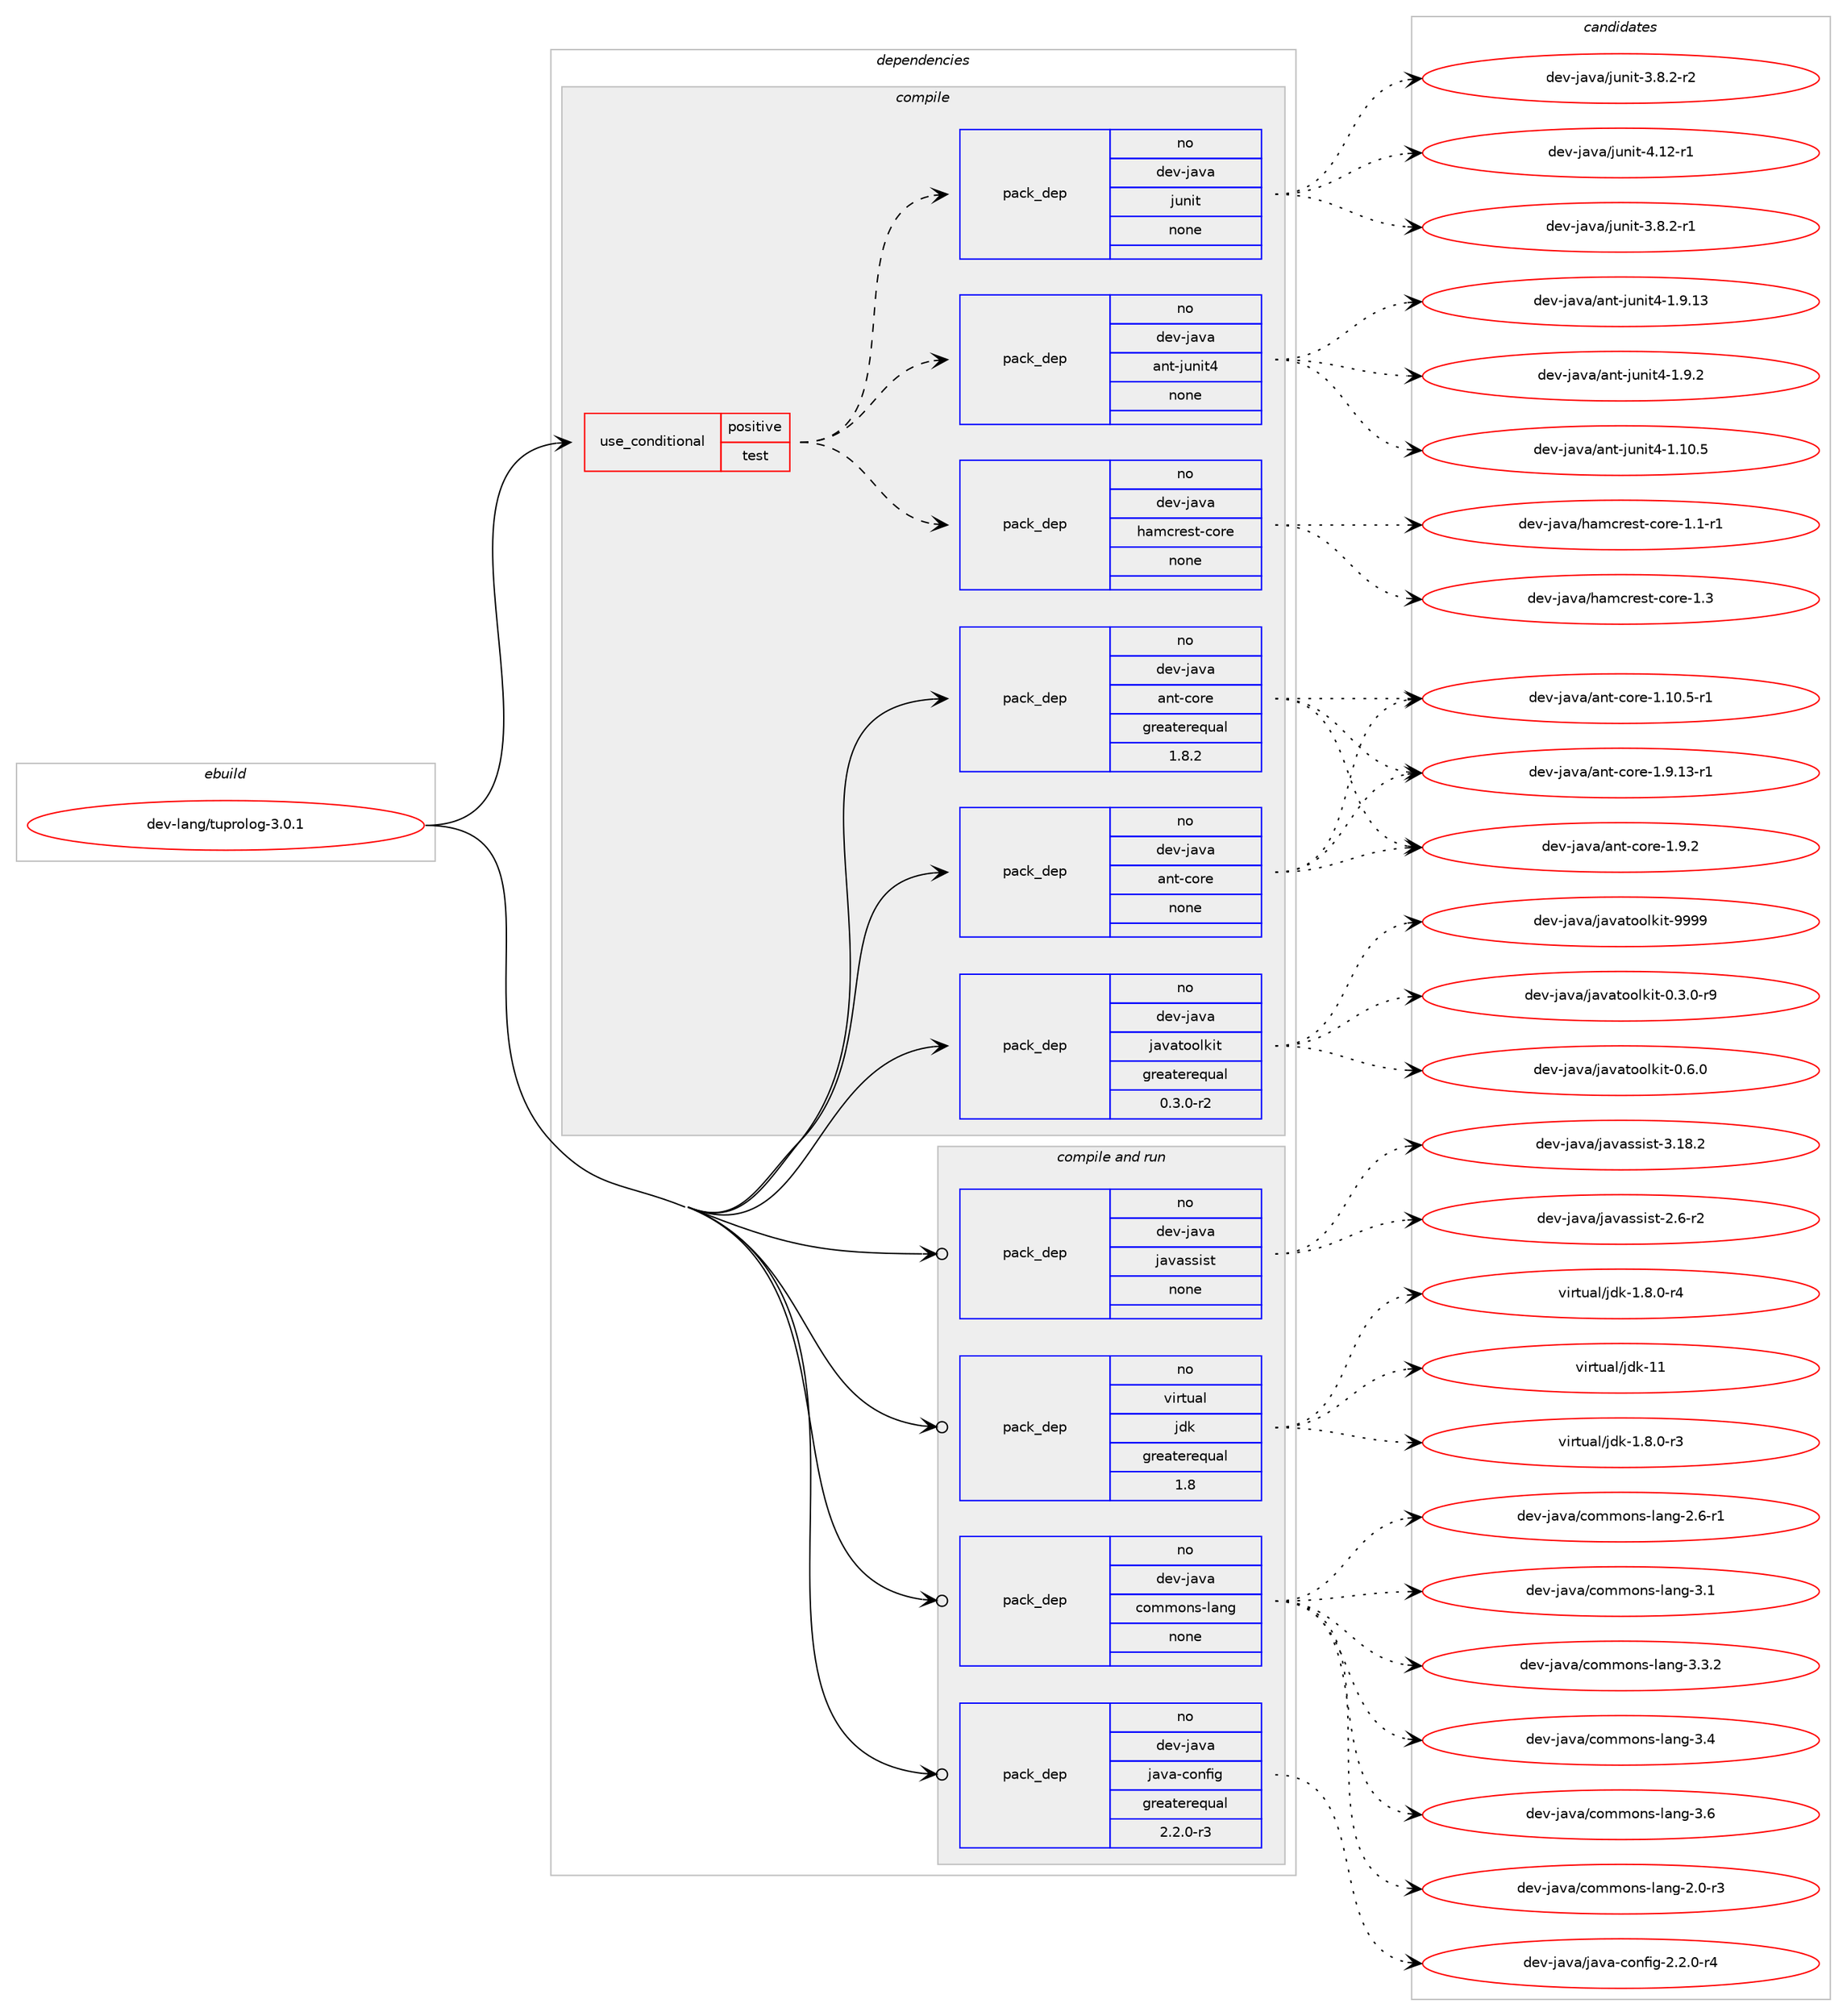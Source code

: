 digraph prolog {

# *************
# Graph options
# *************

newrank=true;
concentrate=true;
compound=true;
graph [rankdir=LR,fontname=Helvetica,fontsize=10,ranksep=1.5];#, ranksep=2.5, nodesep=0.2];
edge  [arrowhead=vee];
node  [fontname=Helvetica,fontsize=10];

# **********
# The ebuild
# **********

subgraph cluster_leftcol {
color=gray;
rank=same;
label=<<i>ebuild</i>>;
id [label="dev-lang/tuprolog-3.0.1", color=red, width=4, href="../dev-lang/tuprolog-3.0.1.svg"];
}

# ****************
# The dependencies
# ****************

subgraph cluster_midcol {
color=gray;
label=<<i>dependencies</i>>;
subgraph cluster_compile {
fillcolor="#eeeeee";
style=filled;
label=<<i>compile</i>>;
subgraph cond365042 {
dependency1363367 [label=<<TABLE BORDER="0" CELLBORDER="1" CELLSPACING="0" CELLPADDING="4"><TR><TD ROWSPAN="3" CELLPADDING="10">use_conditional</TD></TR><TR><TD>positive</TD></TR><TR><TD>test</TD></TR></TABLE>>, shape=none, color=red];
subgraph pack975692 {
dependency1363368 [label=<<TABLE BORDER="0" CELLBORDER="1" CELLSPACING="0" CELLPADDING="4" WIDTH="220"><TR><TD ROWSPAN="6" CELLPADDING="30">pack_dep</TD></TR><TR><TD WIDTH="110">no</TD></TR><TR><TD>dev-java</TD></TR><TR><TD>ant-junit4</TD></TR><TR><TD>none</TD></TR><TR><TD></TD></TR></TABLE>>, shape=none, color=blue];
}
dependency1363367:e -> dependency1363368:w [weight=20,style="dashed",arrowhead="vee"];
subgraph pack975693 {
dependency1363369 [label=<<TABLE BORDER="0" CELLBORDER="1" CELLSPACING="0" CELLPADDING="4" WIDTH="220"><TR><TD ROWSPAN="6" CELLPADDING="30">pack_dep</TD></TR><TR><TD WIDTH="110">no</TD></TR><TR><TD>dev-java</TD></TR><TR><TD>junit</TD></TR><TR><TD>none</TD></TR><TR><TD></TD></TR></TABLE>>, shape=none, color=blue];
}
dependency1363367:e -> dependency1363369:w [weight=20,style="dashed",arrowhead="vee"];
subgraph pack975694 {
dependency1363370 [label=<<TABLE BORDER="0" CELLBORDER="1" CELLSPACING="0" CELLPADDING="4" WIDTH="220"><TR><TD ROWSPAN="6" CELLPADDING="30">pack_dep</TD></TR><TR><TD WIDTH="110">no</TD></TR><TR><TD>dev-java</TD></TR><TR><TD>hamcrest-core</TD></TR><TR><TD>none</TD></TR><TR><TD></TD></TR></TABLE>>, shape=none, color=blue];
}
dependency1363367:e -> dependency1363370:w [weight=20,style="dashed",arrowhead="vee"];
}
id:e -> dependency1363367:w [weight=20,style="solid",arrowhead="vee"];
subgraph pack975695 {
dependency1363371 [label=<<TABLE BORDER="0" CELLBORDER="1" CELLSPACING="0" CELLPADDING="4" WIDTH="220"><TR><TD ROWSPAN="6" CELLPADDING="30">pack_dep</TD></TR><TR><TD WIDTH="110">no</TD></TR><TR><TD>dev-java</TD></TR><TR><TD>ant-core</TD></TR><TR><TD>greaterequal</TD></TR><TR><TD>1.8.2</TD></TR></TABLE>>, shape=none, color=blue];
}
id:e -> dependency1363371:w [weight=20,style="solid",arrowhead="vee"];
subgraph pack975696 {
dependency1363372 [label=<<TABLE BORDER="0" CELLBORDER="1" CELLSPACING="0" CELLPADDING="4" WIDTH="220"><TR><TD ROWSPAN="6" CELLPADDING="30">pack_dep</TD></TR><TR><TD WIDTH="110">no</TD></TR><TR><TD>dev-java</TD></TR><TR><TD>ant-core</TD></TR><TR><TD>none</TD></TR><TR><TD></TD></TR></TABLE>>, shape=none, color=blue];
}
id:e -> dependency1363372:w [weight=20,style="solid",arrowhead="vee"];
subgraph pack975697 {
dependency1363373 [label=<<TABLE BORDER="0" CELLBORDER="1" CELLSPACING="0" CELLPADDING="4" WIDTH="220"><TR><TD ROWSPAN="6" CELLPADDING="30">pack_dep</TD></TR><TR><TD WIDTH="110">no</TD></TR><TR><TD>dev-java</TD></TR><TR><TD>javatoolkit</TD></TR><TR><TD>greaterequal</TD></TR><TR><TD>0.3.0-r2</TD></TR></TABLE>>, shape=none, color=blue];
}
id:e -> dependency1363373:w [weight=20,style="solid",arrowhead="vee"];
}
subgraph cluster_compileandrun {
fillcolor="#eeeeee";
style=filled;
label=<<i>compile and run</i>>;
subgraph pack975698 {
dependency1363374 [label=<<TABLE BORDER="0" CELLBORDER="1" CELLSPACING="0" CELLPADDING="4" WIDTH="220"><TR><TD ROWSPAN="6" CELLPADDING="30">pack_dep</TD></TR><TR><TD WIDTH="110">no</TD></TR><TR><TD>dev-java</TD></TR><TR><TD>commons-lang</TD></TR><TR><TD>none</TD></TR><TR><TD></TD></TR></TABLE>>, shape=none, color=blue];
}
id:e -> dependency1363374:w [weight=20,style="solid",arrowhead="odotvee"];
subgraph pack975699 {
dependency1363375 [label=<<TABLE BORDER="0" CELLBORDER="1" CELLSPACING="0" CELLPADDING="4" WIDTH="220"><TR><TD ROWSPAN="6" CELLPADDING="30">pack_dep</TD></TR><TR><TD WIDTH="110">no</TD></TR><TR><TD>dev-java</TD></TR><TR><TD>java-config</TD></TR><TR><TD>greaterequal</TD></TR><TR><TD>2.2.0-r3</TD></TR></TABLE>>, shape=none, color=blue];
}
id:e -> dependency1363375:w [weight=20,style="solid",arrowhead="odotvee"];
subgraph pack975700 {
dependency1363376 [label=<<TABLE BORDER="0" CELLBORDER="1" CELLSPACING="0" CELLPADDING="4" WIDTH="220"><TR><TD ROWSPAN="6" CELLPADDING="30">pack_dep</TD></TR><TR><TD WIDTH="110">no</TD></TR><TR><TD>dev-java</TD></TR><TR><TD>javassist</TD></TR><TR><TD>none</TD></TR><TR><TD></TD></TR></TABLE>>, shape=none, color=blue];
}
id:e -> dependency1363376:w [weight=20,style="solid",arrowhead="odotvee"];
subgraph pack975701 {
dependency1363377 [label=<<TABLE BORDER="0" CELLBORDER="1" CELLSPACING="0" CELLPADDING="4" WIDTH="220"><TR><TD ROWSPAN="6" CELLPADDING="30">pack_dep</TD></TR><TR><TD WIDTH="110">no</TD></TR><TR><TD>virtual</TD></TR><TR><TD>jdk</TD></TR><TR><TD>greaterequal</TD></TR><TR><TD>1.8</TD></TR></TABLE>>, shape=none, color=blue];
}
id:e -> dependency1363377:w [weight=20,style="solid",arrowhead="odotvee"];
}
subgraph cluster_run {
fillcolor="#eeeeee";
style=filled;
label=<<i>run</i>>;
}
}

# **************
# The candidates
# **************

subgraph cluster_choices {
rank=same;
color=gray;
label=<<i>candidates</i>>;

subgraph choice975692 {
color=black;
nodesep=1;
choice1001011184510697118974797110116451061171101051165245494649484653 [label="dev-java/ant-junit4-1.10.5", color=red, width=4,href="../dev-java/ant-junit4-1.10.5.svg"];
choice1001011184510697118974797110116451061171101051165245494657464951 [label="dev-java/ant-junit4-1.9.13", color=red, width=4,href="../dev-java/ant-junit4-1.9.13.svg"];
choice10010111845106971189747971101164510611711010511652454946574650 [label="dev-java/ant-junit4-1.9.2", color=red, width=4,href="../dev-java/ant-junit4-1.9.2.svg"];
dependency1363368:e -> choice1001011184510697118974797110116451061171101051165245494649484653:w [style=dotted,weight="100"];
dependency1363368:e -> choice1001011184510697118974797110116451061171101051165245494657464951:w [style=dotted,weight="100"];
dependency1363368:e -> choice10010111845106971189747971101164510611711010511652454946574650:w [style=dotted,weight="100"];
}
subgraph choice975693 {
color=black;
nodesep=1;
choice100101118451069711897471061171101051164551465646504511449 [label="dev-java/junit-3.8.2-r1", color=red, width=4,href="../dev-java/junit-3.8.2-r1.svg"];
choice100101118451069711897471061171101051164551465646504511450 [label="dev-java/junit-3.8.2-r2", color=red, width=4,href="../dev-java/junit-3.8.2-r2.svg"];
choice1001011184510697118974710611711010511645524649504511449 [label="dev-java/junit-4.12-r1", color=red, width=4,href="../dev-java/junit-4.12-r1.svg"];
dependency1363369:e -> choice100101118451069711897471061171101051164551465646504511449:w [style=dotted,weight="100"];
dependency1363369:e -> choice100101118451069711897471061171101051164551465646504511450:w [style=dotted,weight="100"];
dependency1363369:e -> choice1001011184510697118974710611711010511645524649504511449:w [style=dotted,weight="100"];
}
subgraph choice975694 {
color=black;
nodesep=1;
choice1001011184510697118974710497109991141011151164599111114101454946494511449 [label="dev-java/hamcrest-core-1.1-r1", color=red, width=4,href="../dev-java/hamcrest-core-1.1-r1.svg"];
choice100101118451069711897471049710999114101115116459911111410145494651 [label="dev-java/hamcrest-core-1.3", color=red, width=4,href="../dev-java/hamcrest-core-1.3.svg"];
dependency1363370:e -> choice1001011184510697118974710497109991141011151164599111114101454946494511449:w [style=dotted,weight="100"];
dependency1363370:e -> choice100101118451069711897471049710999114101115116459911111410145494651:w [style=dotted,weight="100"];
}
subgraph choice975695 {
color=black;
nodesep=1;
choice10010111845106971189747971101164599111114101454946494846534511449 [label="dev-java/ant-core-1.10.5-r1", color=red, width=4,href="../dev-java/ant-core-1.10.5-r1.svg"];
choice10010111845106971189747971101164599111114101454946574649514511449 [label="dev-java/ant-core-1.9.13-r1", color=red, width=4,href="../dev-java/ant-core-1.9.13-r1.svg"];
choice10010111845106971189747971101164599111114101454946574650 [label="dev-java/ant-core-1.9.2", color=red, width=4,href="../dev-java/ant-core-1.9.2.svg"];
dependency1363371:e -> choice10010111845106971189747971101164599111114101454946494846534511449:w [style=dotted,weight="100"];
dependency1363371:e -> choice10010111845106971189747971101164599111114101454946574649514511449:w [style=dotted,weight="100"];
dependency1363371:e -> choice10010111845106971189747971101164599111114101454946574650:w [style=dotted,weight="100"];
}
subgraph choice975696 {
color=black;
nodesep=1;
choice10010111845106971189747971101164599111114101454946494846534511449 [label="dev-java/ant-core-1.10.5-r1", color=red, width=4,href="../dev-java/ant-core-1.10.5-r1.svg"];
choice10010111845106971189747971101164599111114101454946574649514511449 [label="dev-java/ant-core-1.9.13-r1", color=red, width=4,href="../dev-java/ant-core-1.9.13-r1.svg"];
choice10010111845106971189747971101164599111114101454946574650 [label="dev-java/ant-core-1.9.2", color=red, width=4,href="../dev-java/ant-core-1.9.2.svg"];
dependency1363372:e -> choice10010111845106971189747971101164599111114101454946494846534511449:w [style=dotted,weight="100"];
dependency1363372:e -> choice10010111845106971189747971101164599111114101454946574649514511449:w [style=dotted,weight="100"];
dependency1363372:e -> choice10010111845106971189747971101164599111114101454946574650:w [style=dotted,weight="100"];
}
subgraph choice975697 {
color=black;
nodesep=1;
choice1001011184510697118974710697118971161111111081071051164548465146484511457 [label="dev-java/javatoolkit-0.3.0-r9", color=red, width=4,href="../dev-java/javatoolkit-0.3.0-r9.svg"];
choice100101118451069711897471069711897116111111108107105116454846544648 [label="dev-java/javatoolkit-0.6.0", color=red, width=4,href="../dev-java/javatoolkit-0.6.0.svg"];
choice1001011184510697118974710697118971161111111081071051164557575757 [label="dev-java/javatoolkit-9999", color=red, width=4,href="../dev-java/javatoolkit-9999.svg"];
dependency1363373:e -> choice1001011184510697118974710697118971161111111081071051164548465146484511457:w [style=dotted,weight="100"];
dependency1363373:e -> choice100101118451069711897471069711897116111111108107105116454846544648:w [style=dotted,weight="100"];
dependency1363373:e -> choice1001011184510697118974710697118971161111111081071051164557575757:w [style=dotted,weight="100"];
}
subgraph choice975698 {
color=black;
nodesep=1;
choice10010111845106971189747991111091091111101154510897110103455046484511451 [label="dev-java/commons-lang-2.0-r3", color=red, width=4,href="../dev-java/commons-lang-2.0-r3.svg"];
choice10010111845106971189747991111091091111101154510897110103455046544511449 [label="dev-java/commons-lang-2.6-r1", color=red, width=4,href="../dev-java/commons-lang-2.6-r1.svg"];
choice1001011184510697118974799111109109111110115451089711010345514649 [label="dev-java/commons-lang-3.1", color=red, width=4,href="../dev-java/commons-lang-3.1.svg"];
choice10010111845106971189747991111091091111101154510897110103455146514650 [label="dev-java/commons-lang-3.3.2", color=red, width=4,href="../dev-java/commons-lang-3.3.2.svg"];
choice1001011184510697118974799111109109111110115451089711010345514652 [label="dev-java/commons-lang-3.4", color=red, width=4,href="../dev-java/commons-lang-3.4.svg"];
choice1001011184510697118974799111109109111110115451089711010345514654 [label="dev-java/commons-lang-3.6", color=red, width=4,href="../dev-java/commons-lang-3.6.svg"];
dependency1363374:e -> choice10010111845106971189747991111091091111101154510897110103455046484511451:w [style=dotted,weight="100"];
dependency1363374:e -> choice10010111845106971189747991111091091111101154510897110103455046544511449:w [style=dotted,weight="100"];
dependency1363374:e -> choice1001011184510697118974799111109109111110115451089711010345514649:w [style=dotted,weight="100"];
dependency1363374:e -> choice10010111845106971189747991111091091111101154510897110103455146514650:w [style=dotted,weight="100"];
dependency1363374:e -> choice1001011184510697118974799111109109111110115451089711010345514652:w [style=dotted,weight="100"];
dependency1363374:e -> choice1001011184510697118974799111109109111110115451089711010345514654:w [style=dotted,weight="100"];
}
subgraph choice975699 {
color=black;
nodesep=1;
choice10010111845106971189747106971189745991111101021051034550465046484511452 [label="dev-java/java-config-2.2.0-r4", color=red, width=4,href="../dev-java/java-config-2.2.0-r4.svg"];
dependency1363375:e -> choice10010111845106971189747106971189745991111101021051034550465046484511452:w [style=dotted,weight="100"];
}
subgraph choice975700 {
color=black;
nodesep=1;
choice100101118451069711897471069711897115115105115116455046544511450 [label="dev-java/javassist-2.6-r2", color=red, width=4,href="../dev-java/javassist-2.6-r2.svg"];
choice10010111845106971189747106971189711511510511511645514649564650 [label="dev-java/javassist-3.18.2", color=red, width=4,href="../dev-java/javassist-3.18.2.svg"];
dependency1363376:e -> choice100101118451069711897471069711897115115105115116455046544511450:w [style=dotted,weight="100"];
dependency1363376:e -> choice10010111845106971189747106971189711511510511511645514649564650:w [style=dotted,weight="100"];
}
subgraph choice975701 {
color=black;
nodesep=1;
choice11810511411611797108471061001074549465646484511451 [label="virtual/jdk-1.8.0-r3", color=red, width=4,href="../virtual/jdk-1.8.0-r3.svg"];
choice11810511411611797108471061001074549465646484511452 [label="virtual/jdk-1.8.0-r4", color=red, width=4,href="../virtual/jdk-1.8.0-r4.svg"];
choice1181051141161179710847106100107454949 [label="virtual/jdk-11", color=red, width=4,href="../virtual/jdk-11.svg"];
dependency1363377:e -> choice11810511411611797108471061001074549465646484511451:w [style=dotted,weight="100"];
dependency1363377:e -> choice11810511411611797108471061001074549465646484511452:w [style=dotted,weight="100"];
dependency1363377:e -> choice1181051141161179710847106100107454949:w [style=dotted,weight="100"];
}
}

}
